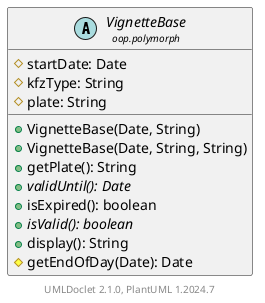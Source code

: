 @startuml
    set namespaceSeparator none
    hide empty fields
    hide empty methods

    abstract class "<size:14>VignetteBase\n<size:10>oop.polymorph" as oop.polymorph.VignetteBase [[VignetteBase.html]] {
        #startDate: Date
        #kfzType: String
        #plate: String
        +VignetteBase(Date, String)
        +VignetteBase(Date, String, String)
        +getPlate(): String
        {abstract} +validUntil(): Date
        +isExpired(): boolean
        {abstract} +isValid(): boolean
        +display(): String
        #getEndOfDay(Date): Date
    }

    center footer UMLDoclet 2.1.0, PlantUML %version()
@enduml
